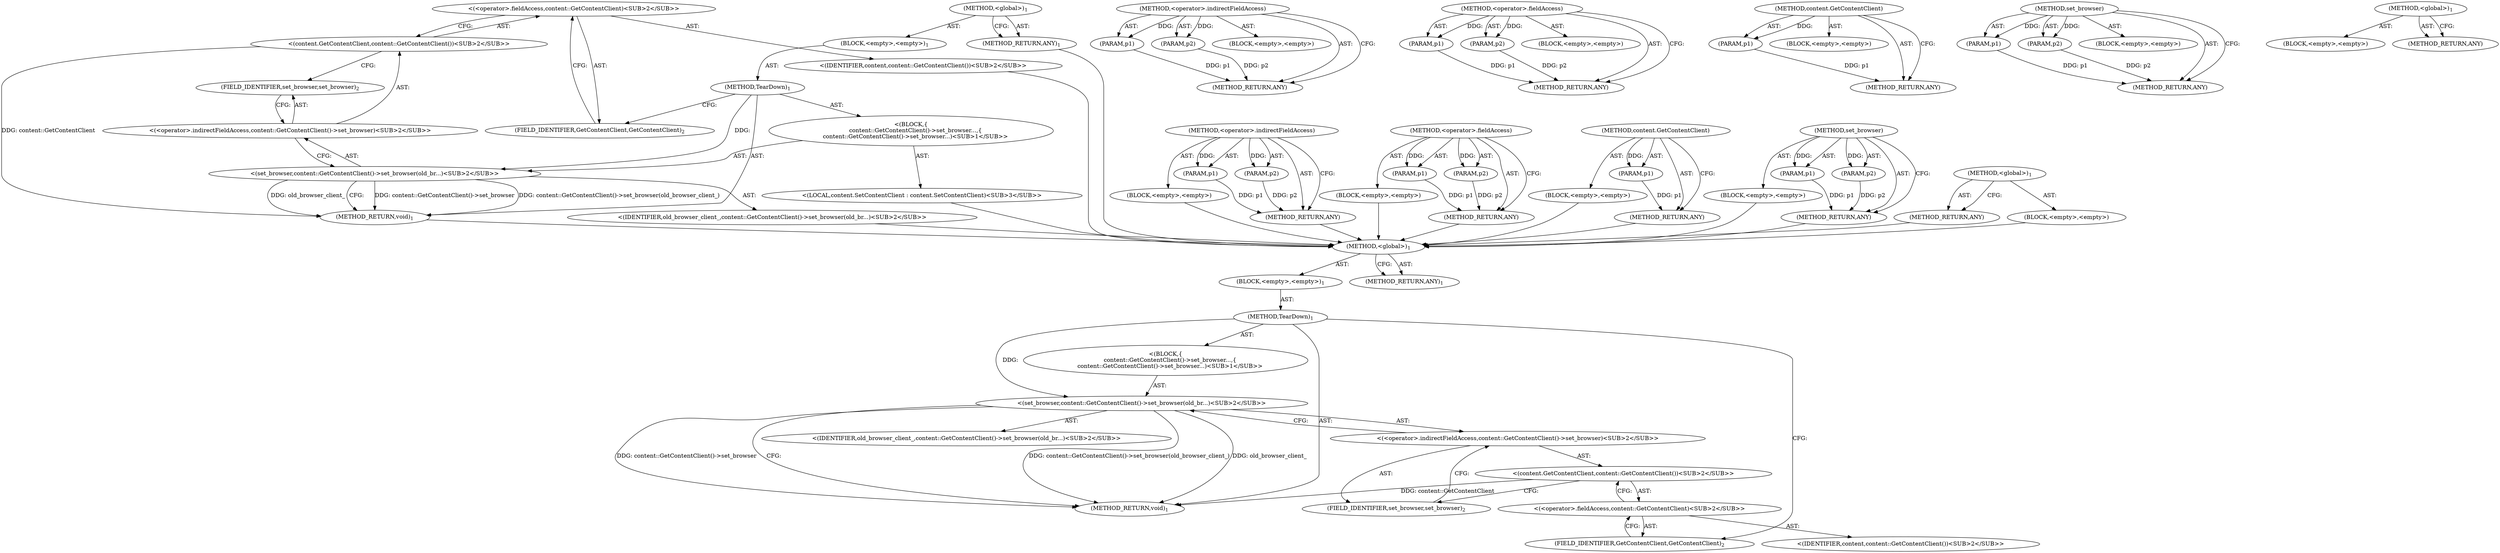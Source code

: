 digraph "&lt;global&gt;" {
vulnerable_6 [label=<(METHOD,&lt;global&gt;)<SUB>1</SUB>>];
vulnerable_7 [label=<(BLOCK,&lt;empty&gt;,&lt;empty&gt;)<SUB>1</SUB>>];
vulnerable_8 [label=<(METHOD,TearDown)<SUB>1</SUB>>];
vulnerable_9 [label="<(BLOCK,{
     content::GetContentClient()-&gt;set_browser...,{
     content::GetContentClient()-&gt;set_browser...)<SUB>1</SUB>>"];
vulnerable_10 [label="<(set_browser,content::GetContentClient()-&gt;set_browser(old_br...)<SUB>2</SUB>>"];
vulnerable_11 [label="<(&lt;operator&gt;.indirectFieldAccess,content::GetContentClient()-&gt;set_browser)<SUB>2</SUB>>"];
vulnerable_12 [label="<(content.GetContentClient,content::GetContentClient())<SUB>2</SUB>>"];
vulnerable_13 [label="<(&lt;operator&gt;.fieldAccess,content::GetContentClient)<SUB>2</SUB>>"];
vulnerable_14 [label="<(IDENTIFIER,content,content::GetContentClient())<SUB>2</SUB>>"];
vulnerable_15 [label=<(FIELD_IDENTIFIER,GetContentClient,GetContentClient)<SUB>2</SUB>>];
vulnerable_16 [label=<(FIELD_IDENTIFIER,set_browser,set_browser)<SUB>2</SUB>>];
vulnerable_17 [label="<(IDENTIFIER,old_browser_client_,content::GetContentClient()-&gt;set_browser(old_br...)<SUB>2</SUB>>"];
vulnerable_18 [label=<(METHOD_RETURN,void)<SUB>1</SUB>>];
vulnerable_20 [label=<(METHOD_RETURN,ANY)<SUB>1</SUB>>];
vulnerable_38 [label=<(METHOD,&lt;operator&gt;.indirectFieldAccess)>];
vulnerable_39 [label=<(PARAM,p1)>];
vulnerable_40 [label=<(PARAM,p2)>];
vulnerable_41 [label=<(BLOCK,&lt;empty&gt;,&lt;empty&gt;)>];
vulnerable_42 [label=<(METHOD_RETURN,ANY)>];
vulnerable_47 [label=<(METHOD,&lt;operator&gt;.fieldAccess)>];
vulnerable_48 [label=<(PARAM,p1)>];
vulnerable_49 [label=<(PARAM,p2)>];
vulnerable_50 [label=<(BLOCK,&lt;empty&gt;,&lt;empty&gt;)>];
vulnerable_51 [label=<(METHOD_RETURN,ANY)>];
vulnerable_43 [label=<(METHOD,content.GetContentClient)>];
vulnerable_44 [label=<(PARAM,p1)>];
vulnerable_45 [label=<(BLOCK,&lt;empty&gt;,&lt;empty&gt;)>];
vulnerable_46 [label=<(METHOD_RETURN,ANY)>];
vulnerable_33 [label=<(METHOD,set_browser)>];
vulnerable_34 [label=<(PARAM,p1)>];
vulnerable_35 [label=<(PARAM,p2)>];
vulnerable_36 [label=<(BLOCK,&lt;empty&gt;,&lt;empty&gt;)>];
vulnerable_37 [label=<(METHOD_RETURN,ANY)>];
vulnerable_27 [label=<(METHOD,&lt;global&gt;)<SUB>1</SUB>>];
vulnerable_28 [label=<(BLOCK,&lt;empty&gt;,&lt;empty&gt;)>];
vulnerable_29 [label=<(METHOD_RETURN,ANY)>];
fixed_6 [label=<(METHOD,&lt;global&gt;)<SUB>1</SUB>>];
fixed_7 [label=<(BLOCK,&lt;empty&gt;,&lt;empty&gt;)<SUB>1</SUB>>];
fixed_8 [label=<(METHOD,TearDown)<SUB>1</SUB>>];
fixed_9 [label="<(BLOCK,{
     content::GetContentClient()-&gt;set_browser...,{
     content::GetContentClient()-&gt;set_browser...)<SUB>1</SUB>>"];
fixed_10 [label="<(set_browser,content::GetContentClient()-&gt;set_browser(old_br...)<SUB>2</SUB>>"];
fixed_11 [label="<(&lt;operator&gt;.indirectFieldAccess,content::GetContentClient()-&gt;set_browser)<SUB>2</SUB>>"];
fixed_12 [label="<(content.GetContentClient,content::GetContentClient())<SUB>2</SUB>>"];
fixed_13 [label="<(&lt;operator&gt;.fieldAccess,content::GetContentClient)<SUB>2</SUB>>"];
fixed_14 [label="<(IDENTIFIER,content,content::GetContentClient())<SUB>2</SUB>>"];
fixed_15 [label=<(FIELD_IDENTIFIER,GetContentClient,GetContentClient)<SUB>2</SUB>>];
fixed_16 [label=<(FIELD_IDENTIFIER,set_browser,set_browser)<SUB>2</SUB>>];
fixed_17 [label="<(IDENTIFIER,old_browser_client_,content::GetContentClient()-&gt;set_browser(old_br...)<SUB>2</SUB>>"];
fixed_18 [label="<(LOCAL,content.SetContentClient : content.SetContentClient)<SUB>3</SUB>>"];
fixed_19 [label=<(METHOD_RETURN,void)<SUB>1</SUB>>];
fixed_21 [label=<(METHOD_RETURN,ANY)<SUB>1</SUB>>];
fixed_41 [label=<(METHOD,&lt;operator&gt;.indirectFieldAccess)>];
fixed_42 [label=<(PARAM,p1)>];
fixed_43 [label=<(PARAM,p2)>];
fixed_44 [label=<(BLOCK,&lt;empty&gt;,&lt;empty&gt;)>];
fixed_45 [label=<(METHOD_RETURN,ANY)>];
fixed_50 [label=<(METHOD,&lt;operator&gt;.fieldAccess)>];
fixed_51 [label=<(PARAM,p1)>];
fixed_52 [label=<(PARAM,p2)>];
fixed_53 [label=<(BLOCK,&lt;empty&gt;,&lt;empty&gt;)>];
fixed_54 [label=<(METHOD_RETURN,ANY)>];
fixed_46 [label=<(METHOD,content.GetContentClient)>];
fixed_47 [label=<(PARAM,p1)>];
fixed_48 [label=<(BLOCK,&lt;empty&gt;,&lt;empty&gt;)>];
fixed_49 [label=<(METHOD_RETURN,ANY)>];
fixed_36 [label=<(METHOD,set_browser)>];
fixed_37 [label=<(PARAM,p1)>];
fixed_38 [label=<(PARAM,p2)>];
fixed_39 [label=<(BLOCK,&lt;empty&gt;,&lt;empty&gt;)>];
fixed_40 [label=<(METHOD_RETURN,ANY)>];
fixed_30 [label=<(METHOD,&lt;global&gt;)<SUB>1</SUB>>];
fixed_31 [label=<(BLOCK,&lt;empty&gt;,&lt;empty&gt;)>];
fixed_32 [label=<(METHOD_RETURN,ANY)>];
vulnerable_6 -> vulnerable_7  [key=0, label="AST: "];
vulnerable_6 -> vulnerable_20  [key=0, label="AST: "];
vulnerable_6 -> vulnerable_20  [key=1, label="CFG: "];
vulnerable_7 -> vulnerable_8  [key=0, label="AST: "];
vulnerable_8 -> vulnerable_9  [key=0, label="AST: "];
vulnerable_8 -> vulnerable_18  [key=0, label="AST: "];
vulnerable_8 -> vulnerable_15  [key=0, label="CFG: "];
vulnerable_8 -> vulnerable_10  [key=0, label="DDG: "];
vulnerable_9 -> vulnerable_10  [key=0, label="AST: "];
vulnerable_10 -> vulnerable_11  [key=0, label="AST: "];
vulnerable_10 -> vulnerable_17  [key=0, label="AST: "];
vulnerable_10 -> vulnerable_18  [key=0, label="CFG: "];
vulnerable_10 -> vulnerable_18  [key=1, label="DDG: content::GetContentClient()-&gt;set_browser"];
vulnerable_10 -> vulnerable_18  [key=2, label="DDG: content::GetContentClient()-&gt;set_browser(old_browser_client_)"];
vulnerable_10 -> vulnerable_18  [key=3, label="DDG: old_browser_client_"];
vulnerable_11 -> vulnerable_12  [key=0, label="AST: "];
vulnerable_11 -> vulnerable_16  [key=0, label="AST: "];
vulnerable_11 -> vulnerable_10  [key=0, label="CFG: "];
vulnerable_12 -> vulnerable_13  [key=0, label="AST: "];
vulnerable_12 -> vulnerable_16  [key=0, label="CFG: "];
vulnerable_12 -> vulnerable_18  [key=0, label="DDG: content::GetContentClient"];
vulnerable_13 -> vulnerable_14  [key=0, label="AST: "];
vulnerable_13 -> vulnerable_15  [key=0, label="AST: "];
vulnerable_13 -> vulnerable_12  [key=0, label="CFG: "];
vulnerable_15 -> vulnerable_13  [key=0, label="CFG: "];
vulnerable_16 -> vulnerable_11  [key=0, label="CFG: "];
vulnerable_38 -> vulnerable_39  [key=0, label="AST: "];
vulnerable_38 -> vulnerable_39  [key=1, label="DDG: "];
vulnerable_38 -> vulnerable_41  [key=0, label="AST: "];
vulnerable_38 -> vulnerable_40  [key=0, label="AST: "];
vulnerable_38 -> vulnerable_40  [key=1, label="DDG: "];
vulnerable_38 -> vulnerable_42  [key=0, label="AST: "];
vulnerable_38 -> vulnerable_42  [key=1, label="CFG: "];
vulnerable_39 -> vulnerable_42  [key=0, label="DDG: p1"];
vulnerable_40 -> vulnerable_42  [key=0, label="DDG: p2"];
vulnerable_47 -> vulnerable_48  [key=0, label="AST: "];
vulnerable_47 -> vulnerable_48  [key=1, label="DDG: "];
vulnerable_47 -> vulnerable_50  [key=0, label="AST: "];
vulnerable_47 -> vulnerable_49  [key=0, label="AST: "];
vulnerable_47 -> vulnerable_49  [key=1, label="DDG: "];
vulnerable_47 -> vulnerable_51  [key=0, label="AST: "];
vulnerable_47 -> vulnerable_51  [key=1, label="CFG: "];
vulnerable_48 -> vulnerable_51  [key=0, label="DDG: p1"];
vulnerable_49 -> vulnerable_51  [key=0, label="DDG: p2"];
vulnerable_43 -> vulnerable_44  [key=0, label="AST: "];
vulnerable_43 -> vulnerable_44  [key=1, label="DDG: "];
vulnerable_43 -> vulnerable_45  [key=0, label="AST: "];
vulnerable_43 -> vulnerable_46  [key=0, label="AST: "];
vulnerable_43 -> vulnerable_46  [key=1, label="CFG: "];
vulnerable_44 -> vulnerable_46  [key=0, label="DDG: p1"];
vulnerable_33 -> vulnerable_34  [key=0, label="AST: "];
vulnerable_33 -> vulnerable_34  [key=1, label="DDG: "];
vulnerable_33 -> vulnerable_36  [key=0, label="AST: "];
vulnerable_33 -> vulnerable_35  [key=0, label="AST: "];
vulnerable_33 -> vulnerable_35  [key=1, label="DDG: "];
vulnerable_33 -> vulnerable_37  [key=0, label="AST: "];
vulnerable_33 -> vulnerable_37  [key=1, label="CFG: "];
vulnerable_34 -> vulnerable_37  [key=0, label="DDG: p1"];
vulnerable_35 -> vulnerable_37  [key=0, label="DDG: p2"];
vulnerable_27 -> vulnerable_28  [key=0, label="AST: "];
vulnerable_27 -> vulnerable_29  [key=0, label="AST: "];
vulnerable_27 -> vulnerable_29  [key=1, label="CFG: "];
fixed_6 -> fixed_7  [key=0, label="AST: "];
fixed_6 -> fixed_21  [key=0, label="AST: "];
fixed_6 -> fixed_21  [key=1, label="CFG: "];
fixed_7 -> fixed_8  [key=0, label="AST: "];
fixed_8 -> fixed_9  [key=0, label="AST: "];
fixed_8 -> fixed_19  [key=0, label="AST: "];
fixed_8 -> fixed_15  [key=0, label="CFG: "];
fixed_8 -> fixed_10  [key=0, label="DDG: "];
fixed_9 -> fixed_10  [key=0, label="AST: "];
fixed_9 -> fixed_18  [key=0, label="AST: "];
fixed_10 -> fixed_11  [key=0, label="AST: "];
fixed_10 -> fixed_17  [key=0, label="AST: "];
fixed_10 -> fixed_19  [key=0, label="CFG: "];
fixed_10 -> fixed_19  [key=1, label="DDG: content::GetContentClient()-&gt;set_browser"];
fixed_10 -> fixed_19  [key=2, label="DDG: content::GetContentClient()-&gt;set_browser(old_browser_client_)"];
fixed_10 -> fixed_19  [key=3, label="DDG: old_browser_client_"];
fixed_11 -> fixed_12  [key=0, label="AST: "];
fixed_11 -> fixed_16  [key=0, label="AST: "];
fixed_11 -> fixed_10  [key=0, label="CFG: "];
fixed_12 -> fixed_13  [key=0, label="AST: "];
fixed_12 -> fixed_16  [key=0, label="CFG: "];
fixed_12 -> fixed_19  [key=0, label="DDG: content::GetContentClient"];
fixed_13 -> fixed_14  [key=0, label="AST: "];
fixed_13 -> fixed_15  [key=0, label="AST: "];
fixed_13 -> fixed_12  [key=0, label="CFG: "];
fixed_14 -> vulnerable_6  [key=0];
fixed_15 -> fixed_13  [key=0, label="CFG: "];
fixed_16 -> fixed_11  [key=0, label="CFG: "];
fixed_17 -> vulnerable_6  [key=0];
fixed_18 -> vulnerable_6  [key=0];
fixed_19 -> vulnerable_6  [key=0];
fixed_21 -> vulnerable_6  [key=0];
fixed_41 -> fixed_42  [key=0, label="AST: "];
fixed_41 -> fixed_42  [key=1, label="DDG: "];
fixed_41 -> fixed_44  [key=0, label="AST: "];
fixed_41 -> fixed_43  [key=0, label="AST: "];
fixed_41 -> fixed_43  [key=1, label="DDG: "];
fixed_41 -> fixed_45  [key=0, label="AST: "];
fixed_41 -> fixed_45  [key=1, label="CFG: "];
fixed_42 -> fixed_45  [key=0, label="DDG: p1"];
fixed_43 -> fixed_45  [key=0, label="DDG: p2"];
fixed_44 -> vulnerable_6  [key=0];
fixed_45 -> vulnerable_6  [key=0];
fixed_50 -> fixed_51  [key=0, label="AST: "];
fixed_50 -> fixed_51  [key=1, label="DDG: "];
fixed_50 -> fixed_53  [key=0, label="AST: "];
fixed_50 -> fixed_52  [key=0, label="AST: "];
fixed_50 -> fixed_52  [key=1, label="DDG: "];
fixed_50 -> fixed_54  [key=0, label="AST: "];
fixed_50 -> fixed_54  [key=1, label="CFG: "];
fixed_51 -> fixed_54  [key=0, label="DDG: p1"];
fixed_52 -> fixed_54  [key=0, label="DDG: p2"];
fixed_53 -> vulnerable_6  [key=0];
fixed_54 -> vulnerable_6  [key=0];
fixed_46 -> fixed_47  [key=0, label="AST: "];
fixed_46 -> fixed_47  [key=1, label="DDG: "];
fixed_46 -> fixed_48  [key=0, label="AST: "];
fixed_46 -> fixed_49  [key=0, label="AST: "];
fixed_46 -> fixed_49  [key=1, label="CFG: "];
fixed_47 -> fixed_49  [key=0, label="DDG: p1"];
fixed_48 -> vulnerable_6  [key=0];
fixed_49 -> vulnerable_6  [key=0];
fixed_36 -> fixed_37  [key=0, label="AST: "];
fixed_36 -> fixed_37  [key=1, label="DDG: "];
fixed_36 -> fixed_39  [key=0, label="AST: "];
fixed_36 -> fixed_38  [key=0, label="AST: "];
fixed_36 -> fixed_38  [key=1, label="DDG: "];
fixed_36 -> fixed_40  [key=0, label="AST: "];
fixed_36 -> fixed_40  [key=1, label="CFG: "];
fixed_37 -> fixed_40  [key=0, label="DDG: p1"];
fixed_38 -> fixed_40  [key=0, label="DDG: p2"];
fixed_39 -> vulnerable_6  [key=0];
fixed_40 -> vulnerable_6  [key=0];
fixed_30 -> fixed_31  [key=0, label="AST: "];
fixed_30 -> fixed_32  [key=0, label="AST: "];
fixed_30 -> fixed_32  [key=1, label="CFG: "];
fixed_31 -> vulnerable_6  [key=0];
fixed_32 -> vulnerable_6  [key=0];
}
